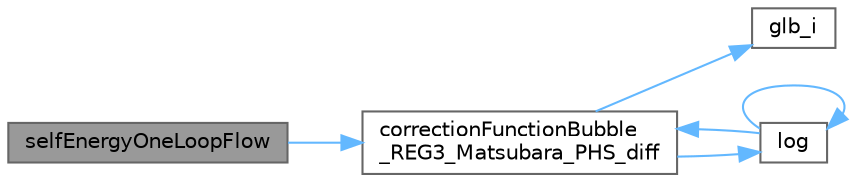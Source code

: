 digraph "selfEnergyOneLoopFlow"
{
 // INTERACTIVE_SVG=YES
 // LATEX_PDF_SIZE
  bgcolor="transparent";
  edge [fontname=Helvetica,fontsize=10,labelfontname=Helvetica,labelfontsize=10];
  node [fontname=Helvetica,fontsize=10,shape=box,height=0.2,width=0.4];
  rankdir="LR";
  Node1 [id="Node000001",label="selfEnergyOneLoopFlow",height=0.2,width=0.4,color="gray40", fillcolor="grey60", style="filled", fontcolor="black",tooltip=" "];
  Node1 -> Node2 [id="edge1_Node000001_Node000002",color="steelblue1",style="solid",tooltip=" "];
  Node2 [id="Node000002",label="correctionFunctionBubble\l_REG3_Matsubara_PHS_diff",height=0.2,width=0.4,color="grey40", fillcolor="white", style="filled",URL="$dd/dea/bubble__corrections_8hpp.html#aff27784f97591f505f77ff0065ab57af",tooltip=" "];
  Node2 -> Node3 [id="edge2_Node000002_Node000003",color="steelblue1",style="solid",tooltip=" "];
  Node3 [id="Node000003",label="glb_i",height=0.2,width=0.4,color="grey40", fillcolor="white", style="filled",URL="$d7/d59/data__structures_8hpp.html#ae0c8f095bd2588bb4d374b002c94a90d",tooltip=" "];
  Node2 -> Node4 [id="edge3_Node000002_Node000004",color="steelblue1",style="solid",tooltip=" "];
  Node4 [id="Node000004",label="log",height=0.2,width=0.4,color="grey40", fillcolor="white", style="filled",URL="$d7/d43/KramersKronig_8c_09_09.html#ad9512117c829517886f44895ef9ece90",tooltip=" "];
  Node4 -> Node2 [id="edge4_Node000004_Node000002",color="steelblue1",style="solid",tooltip=" "];
  Node4 -> Node4 [id="edge5_Node000004_Node000004",color="steelblue1",style="solid",tooltip=" "];
}
